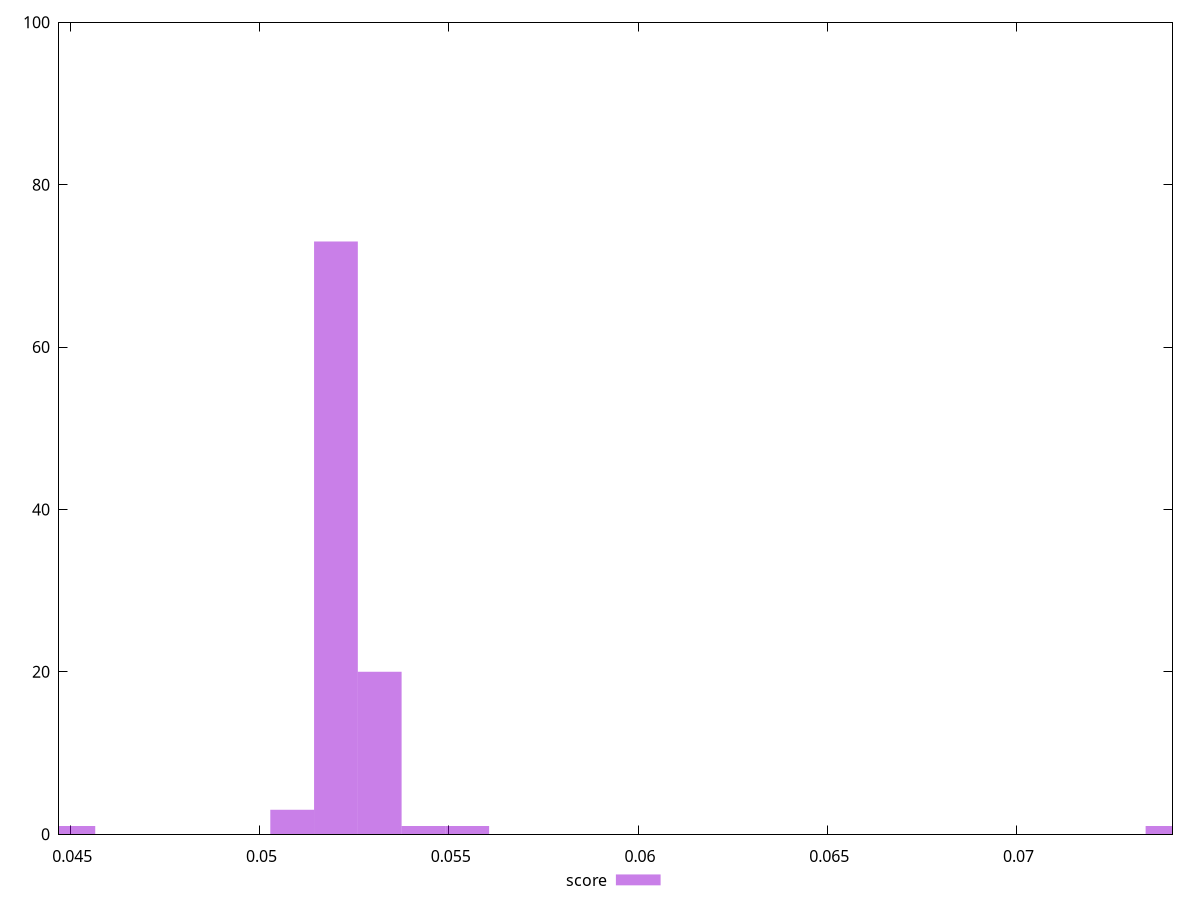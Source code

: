 reset

$score <<EOF
0.07398561254756061 1
0.05317715901855919 20
0.04508498264616975 1
0.052021133822503555 73
0.05086510862644792 3
0.054333184214614826 1
0.05548920941067046 1
EOF

set key outside below
set boxwidth 0.0011560251960556346
set xrange [0.04470588235294115:0.07411764705882351]
set yrange [0:100]
set style fill transparent solid 0.5 noborder
set terminal svg size 640, 490 enhanced background rgb 'white'
set output "report_00007_2020-12-11T15:55:29.892Z/unused-javascript/samples/pages+cached/score/histogram.svg"

plot $score title "score" with boxes

reset
